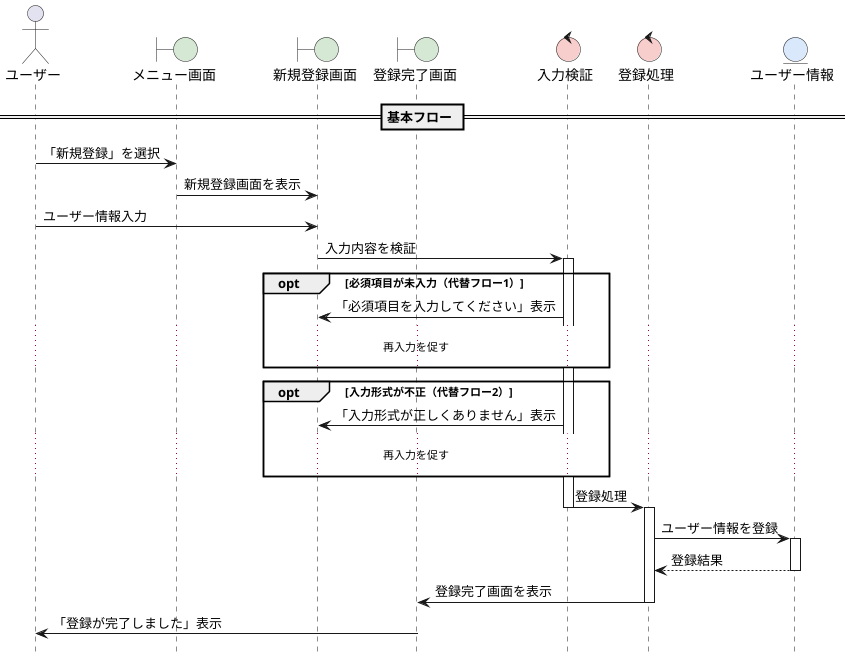 @startuml Web訪問者システム-新規登録シーケンス図
hide footbox
skinparam boundaryBackgroundColor #D5E8D4
skinparam controlBackgroundColor  #F8CECC
skinparam entityBackgroundColor   #DAE8FC

actor ユーザー as A
boundary メニュー画面 as B1
boundary 新規登録画面 as B2
boundary 登録完了画面 as B3
control 入力検証 as C1
control 登録処理 as C2
entity ユーザー情報 as E

== 基本フロー ==
A -> B1: 「新規登録」を選択
B1 -> B2: 新規登録画面を表示

A -> B2: ユーザー情報入力
B2 -> C1: 入力内容を検証
activate C1

opt 必須項目が未入力（代替フロー1）
    C1 -> B2: 「必須項目を入力してください」表示
    ...再入力を促す...
end

opt 入力形式が不正（代替フロー2）
    C1 -> B2: 「入力形式が正しくありません」表示
    ...再入力を促す...
end

C1 -> C2: 登録処理
deactivate C1
activate C2

C2 -> E: ユーザー情報を登録
activate E
E --> C2: 登録結果
deactivate E

C2 -> B3: 登録完了画面を表示
deactivate C2
B3 -> A: 「登録が完了しました」表示

@enduml
